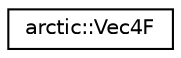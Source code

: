 digraph "Graphical Class Hierarchy"
{
 // LATEX_PDF_SIZE
  edge [fontname="Helvetica",fontsize="10",labelfontname="Helvetica",labelfontsize="10"];
  node [fontname="Helvetica",fontsize="10",shape=record];
  rankdir="LR";
  Node0 [label="arctic::Vec4F",height=0.2,width=0.4,color="black", fillcolor="white", style="filled",URL="$structarctic_1_1_vec4_f.html",tooltip=" "];
}
